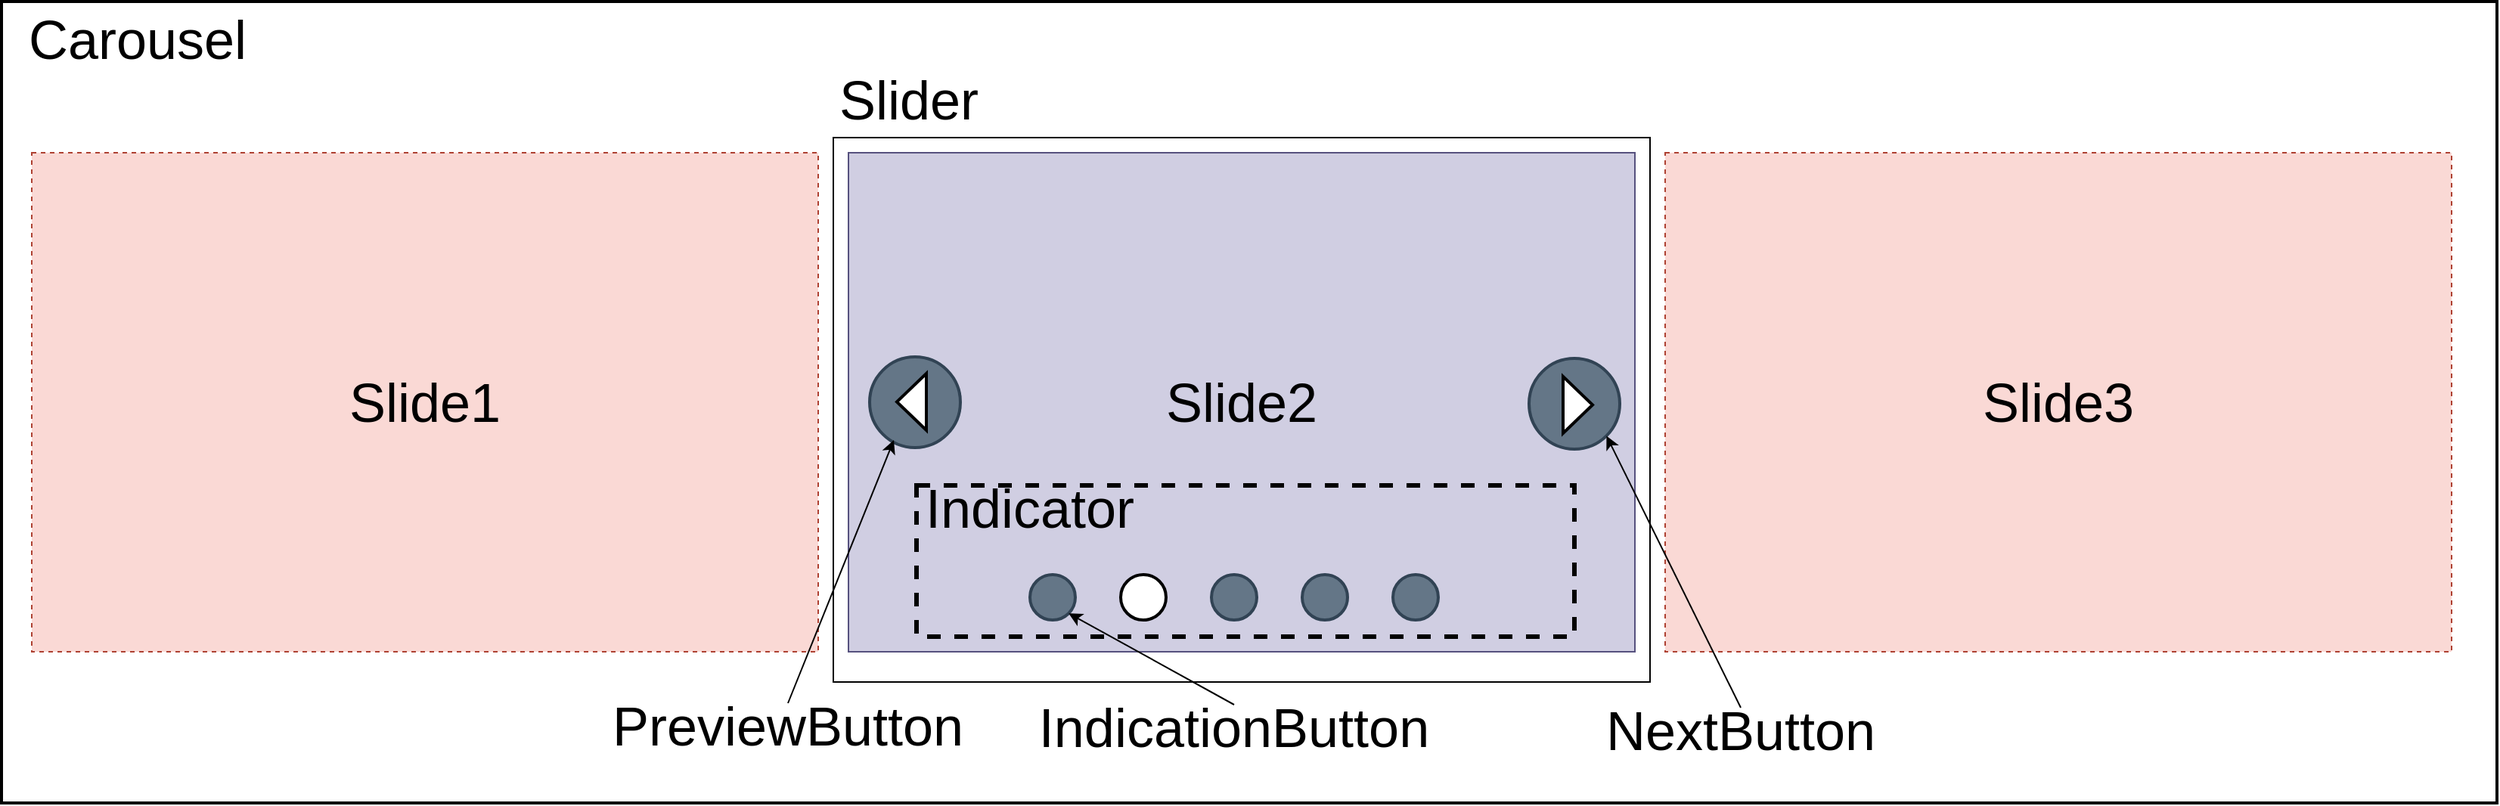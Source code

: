 <mxfile>
    <diagram id="mlOO7xdHmPHZVSpCEJV5" name="ページ1">
        <mxGraphModel dx="2879" dy="1124" grid="1" gridSize="10" guides="1" tooltips="1" connect="1" arrows="1" fold="1" page="1" pageScale="1" pageWidth="1169" pageHeight="827" math="0" shadow="0">
            <root>
                <mxCell id="0"/>
                <mxCell id="1" parent="0"/>
                <mxCell id="166" value="" style="rounded=0;whiteSpace=wrap;html=1;fontSize=36;strokeWidth=2;fillColor=default;" vertex="1" parent="1">
                    <mxGeometry x="-140" y="20" width="1650" height="530" as="geometry"/>
                </mxCell>
                <mxCell id="123" value="" style="rounded=0;whiteSpace=wrap;html=1;align=left;" vertex="1" parent="1">
                    <mxGeometry x="410" y="110" width="540" height="360" as="geometry"/>
                </mxCell>
                <mxCell id="125" value="&lt;font style=&quot;font-size: 36px&quot;&gt;Slide1&lt;/font&gt;" style="rounded=0;whiteSpace=wrap;html=1;fillColor=#fad9d5;strokeColor=#ae4132;dashed=1;perimeterSpacing=10;" vertex="1" parent="1">
                    <mxGeometry x="-120" y="120" width="520" height="330" as="geometry"/>
                </mxCell>
                <mxCell id="129" value="&lt;font style=&quot;font-size: 36px&quot;&gt;Slide2&lt;/font&gt;" style="rounded=0;whiteSpace=wrap;html=1;fillColor=#d0cee2;strokeColor=#56517e;" vertex="1" parent="1">
                    <mxGeometry x="420" y="120" width="520" height="330" as="geometry"/>
                </mxCell>
                <mxCell id="130" value="&lt;font style=&quot;font-size: 36px&quot;&gt;Slide3&lt;/font&gt;" style="rounded=0;whiteSpace=wrap;html=1;fillColor=#fad9d5;strokeColor=#ae4132;dashed=1;" vertex="1" parent="1">
                    <mxGeometry x="960" y="120" width="520" height="330" as="geometry"/>
                </mxCell>
                <mxCell id="131" value="Slider" style="text;html=1;strokeColor=none;fillColor=none;align=center;verticalAlign=middle;whiteSpace=wrap;rounded=0;fontSize=36;" vertex="1" parent="1">
                    <mxGeometry x="430" y="70" width="60" height="30" as="geometry"/>
                </mxCell>
                <mxCell id="134" value="" style="rounded=0;whiteSpace=wrap;html=1;fontSize=36;strokeWidth=3;fillColor=none;dashed=1;" vertex="1" parent="1">
                    <mxGeometry x="465" y="340" width="435" height="100" as="geometry"/>
                </mxCell>
                <mxCell id="135" value="Indicator" style="text;html=1;strokeColor=none;fillColor=none;align=center;verticalAlign=middle;whiteSpace=wrap;rounded=0;fontSize=36;" vertex="1" parent="1">
                    <mxGeometry x="510" y="340" width="60" height="30" as="geometry"/>
                </mxCell>
                <mxCell id="136" value="" style="ellipse;whiteSpace=wrap;html=1;aspect=fixed;fontSize=36;strokeWidth=2;" vertex="1" parent="1">
                    <mxGeometry x="600" y="399" width="30" height="30" as="geometry"/>
                </mxCell>
                <mxCell id="137" value="" style="ellipse;whiteSpace=wrap;html=1;aspect=fixed;fontSize=36;strokeWidth=2;fillColor=#647687;fontColor=#ffffff;strokeColor=#314354;" vertex="1" parent="1">
                    <mxGeometry x="780" y="399" width="30" height="30" as="geometry"/>
                </mxCell>
                <mxCell id="138" value="" style="ellipse;whiteSpace=wrap;html=1;aspect=fixed;fontSize=36;strokeWidth=2;fillColor=#647687;fontColor=#ffffff;strokeColor=#314354;" vertex="1" parent="1">
                    <mxGeometry x="720" y="399" width="30" height="30" as="geometry"/>
                </mxCell>
                <mxCell id="139" value="" style="ellipse;whiteSpace=wrap;html=1;aspect=fixed;fontSize=36;strokeWidth=2;fillColor=#647687;fontColor=#ffffff;strokeColor=#314354;" vertex="1" parent="1">
                    <mxGeometry x="660" y="399" width="30" height="30" as="geometry"/>
                </mxCell>
                <mxCell id="140" value="" style="ellipse;whiteSpace=wrap;html=1;aspect=fixed;fontSize=36;strokeWidth=2;fillColor=#647687;fontColor=#ffffff;strokeColor=#314354;" vertex="1" parent="1">
                    <mxGeometry x="540" y="399" width="30" height="30" as="geometry"/>
                </mxCell>
                <mxCell id="143" value="IndicationButton" style="text;html=1;strokeColor=none;fillColor=none;align=center;verticalAlign=middle;whiteSpace=wrap;rounded=0;fontSize=36;" vertex="1" parent="1">
                    <mxGeometry x="645" y="485" width="60" height="30" as="geometry"/>
                </mxCell>
                <mxCell id="144" value="" style="endArrow=classic;html=1;fontSize=36;strokeWidth=1;exitX=0.5;exitY=0;exitDx=0;exitDy=0;entryX=1;entryY=1;entryDx=0;entryDy=0;" edge="1" parent="1" source="143" target="140">
                    <mxGeometry width="50" height="50" relative="1" as="geometry">
                        <mxPoint x="630" y="490" as="sourcePoint"/>
                        <mxPoint x="680" y="440" as="targetPoint"/>
                    </mxGeometry>
                </mxCell>
                <mxCell id="150" value="" style="group" vertex="1" connectable="0" parent="1">
                    <mxGeometry x="870" y="256" width="60" height="60" as="geometry"/>
                </mxCell>
                <mxCell id="151" value="" style="ellipse;whiteSpace=wrap;html=1;aspect=fixed;fontSize=36;strokeWidth=2;fillColor=#647687;fontColor=#ffffff;strokeColor=#314354;" vertex="1" parent="150">
                    <mxGeometry width="60" height="60" as="geometry"/>
                </mxCell>
                <mxCell id="152" value="" style="triangle;whiteSpace=wrap;html=1;fontSize=36;strokeWidth=2;" vertex="1" parent="150">
                    <mxGeometry x="22.5" y="12" width="19.5" height="37.5" as="geometry"/>
                </mxCell>
                <mxCell id="154" value="" style="group;rotation=-180;" vertex="1" connectable="0" parent="1">
                    <mxGeometry x="434" y="255" width="60" height="60" as="geometry"/>
                </mxCell>
                <mxCell id="155" value="" style="ellipse;whiteSpace=wrap;html=1;aspect=fixed;fontSize=36;strokeWidth=2;fillColor=#647687;fontColor=#ffffff;strokeColor=#314354;rotation=-180;" vertex="1" parent="154">
                    <mxGeometry width="60" height="60" as="geometry"/>
                </mxCell>
                <mxCell id="156" value="" style="triangle;whiteSpace=wrap;html=1;fontSize=36;strokeWidth=2;rotation=-180;" vertex="1" parent="154">
                    <mxGeometry x="18" y="11" width="19.5" height="37.5" as="geometry"/>
                </mxCell>
                <mxCell id="158" value="" style="endArrow=classic;html=1;fontSize=36;strokeWidth=1;exitX=0.5;exitY=0;exitDx=0;exitDy=0;" edge="1" parent="1" source="161">
                    <mxGeometry width="50" height="50" relative="1" as="geometry">
                        <mxPoint x="370" y="510" as="sourcePoint"/>
                        <mxPoint x="450" y="310" as="targetPoint"/>
                    </mxGeometry>
                </mxCell>
                <mxCell id="159" value="" style="endArrow=classic;html=1;fontSize=36;strokeWidth=1;entryX=1;entryY=1;entryDx=0;entryDy=0;exitX=0.5;exitY=0;exitDx=0;exitDy=0;" edge="1" parent="1" source="163" target="151">
                    <mxGeometry width="50" height="50" relative="1" as="geometry">
                        <mxPoint x="1010" y="500" as="sourcePoint"/>
                        <mxPoint x="960" y="330" as="targetPoint"/>
                    </mxGeometry>
                </mxCell>
                <mxCell id="161" value="PreviewButton" style="text;html=1;strokeColor=none;fillColor=none;align=center;verticalAlign=middle;whiteSpace=wrap;rounded=0;fontSize=36;" vertex="1" parent="1">
                    <mxGeometry x="350" y="484" width="60" height="30" as="geometry"/>
                </mxCell>
                <mxCell id="163" value="NextButton" style="text;html=1;strokeColor=none;fillColor=none;align=center;verticalAlign=middle;whiteSpace=wrap;rounded=0;fontSize=36;" vertex="1" parent="1">
                    <mxGeometry x="980" y="487" width="60" height="30" as="geometry"/>
                </mxCell>
                <mxCell id="168" value="Carousel" style="text;html=1;strokeColor=none;fillColor=none;align=center;verticalAlign=middle;whiteSpace=wrap;rounded=0;fontSize=36;" vertex="1" parent="1">
                    <mxGeometry x="-80" y="30" width="60" height="30" as="geometry"/>
                </mxCell>
            </root>
        </mxGraphModel>
    </diagram>
</mxfile>